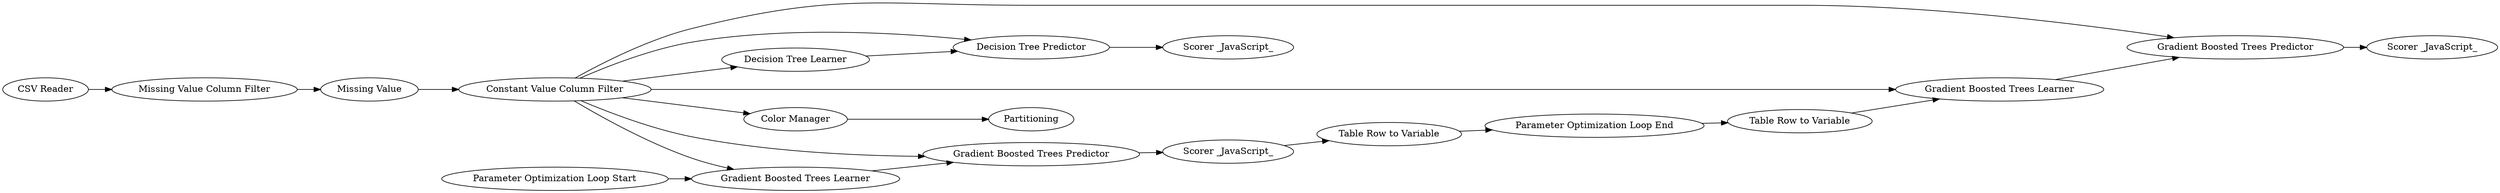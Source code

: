 digraph {
	11 [label="Decision Tree Learner"]
	15 [label="Decision Tree Predictor"]
	27 [label="Scorer _JavaScript_"]
	39 [label="Gradient Boosted Trees Learner"]
	41 [label="Scorer _JavaScript_"]
	42 [label="Table Row to Variable"]
	43 [label="Parameter Optimization Loop Start"]
	44 [label="Parameter Optimization Loop End"]
	45 [label="Gradient Boosted Trees Predictor"]
	46 [label="Table Row to Variable"]
	47 [label="Gradient Boosted Trees Predictor"]
	48 [label="Gradient Boosted Trees Learner"]
	49 [label="Scorer _JavaScript_"]
	1 [label="CSV Reader"]
	53 [label="Missing Value"]
	54 [label="Constant Value Column Filter"]
	55 [label="Missing Value Column Filter"]
	10 [label=Partitioning]
	24 [label="Color Manager"]
	53 -> 54
	55 -> 53
	24 -> 10
	1 -> 55
	54 -> 24
	11 -> 15
	15 -> 27
	39 -> 45
	41 -> 42
	42 -> 44
	43 -> 39
	44 -> 46
	45 -> 41
	46 -> 48
	47 -> 49
	48 -> 47
	54 -> 11
	54 -> 39
	54 -> 45
	54 -> 15
	54 -> 48
	54 -> 47
	rankdir=LR
}
